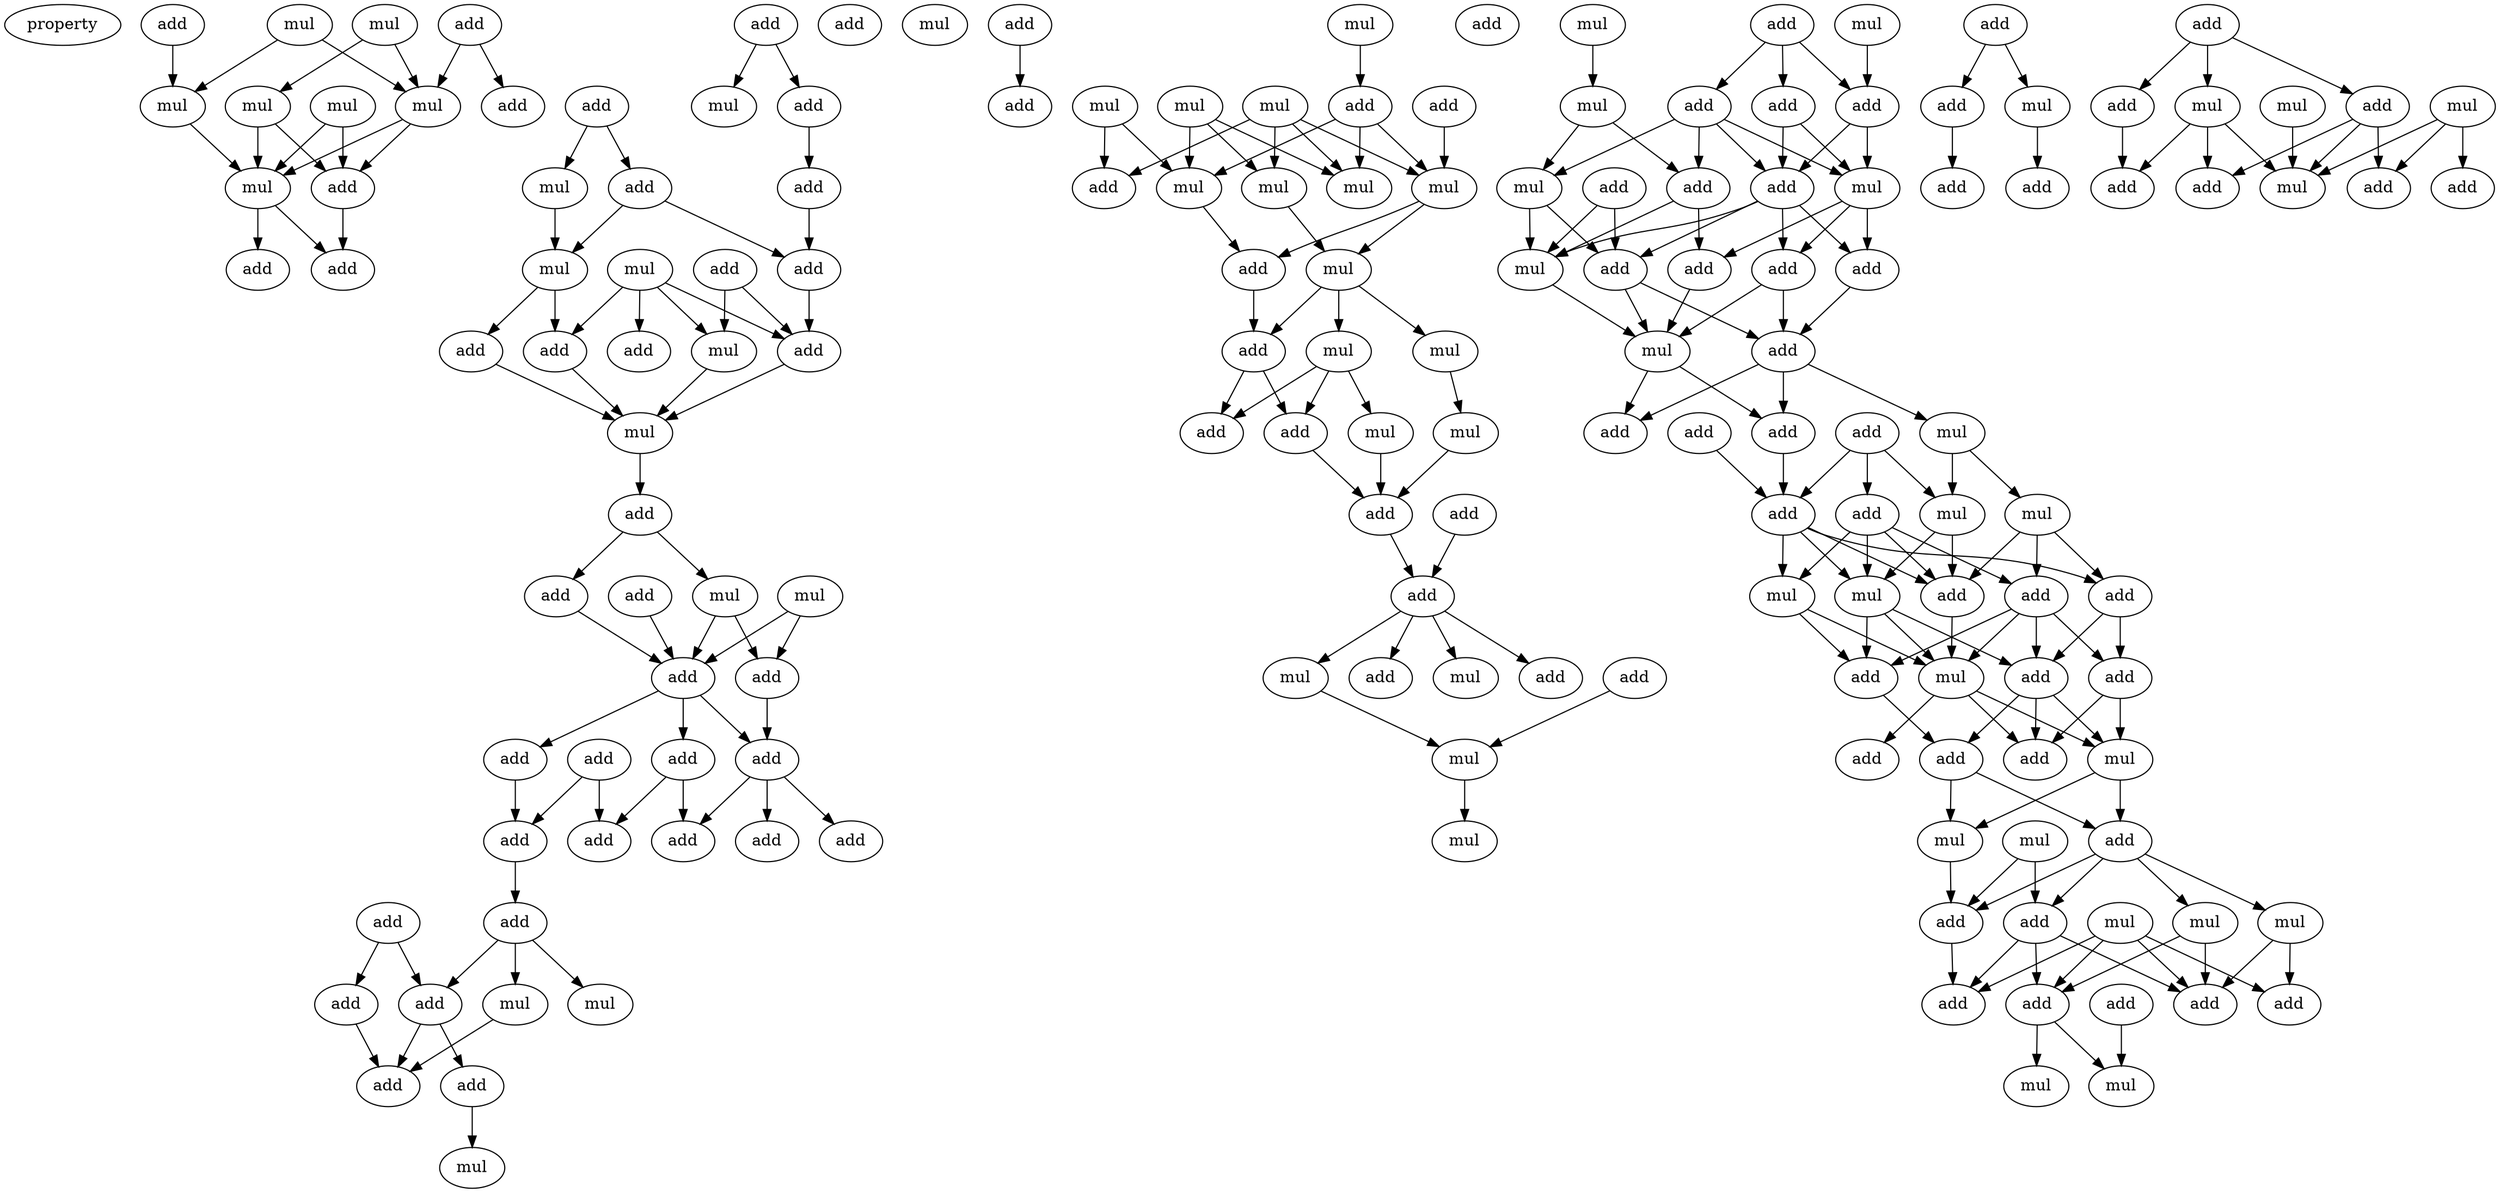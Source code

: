 digraph {
    node [fontcolor=black]
    property [mul=2,lf=1.8]
    0 [ label = mul ];
    1 [ label = mul ];
    2 [ label = add ];
    3 [ label = add ];
    4 [ label = mul ];
    5 [ label = mul ];
    6 [ label = add ];
    7 [ label = mul ];
    8 [ label = mul ];
    9 [ label = mul ];
    10 [ label = add ];
    11 [ label = add ];
    12 [ label = add ];
    13 [ label = add ];
    14 [ label = add ];
    15 [ label = add ];
    16 [ label = mul ];
    17 [ label = add ];
    18 [ label = mul ];
    19 [ label = add ];
    20 [ label = add ];
    21 [ label = mul ];
    22 [ label = mul ];
    23 [ label = add ];
    24 [ label = add ];
    25 [ label = add ];
    26 [ label = mul ];
    27 [ label = add ];
    28 [ label = add ];
    29 [ label = add ];
    30 [ label = mul ];
    31 [ label = add ];
    32 [ label = add ];
    33 [ label = add ];
    34 [ label = mul ];
    35 [ label = mul ];
    36 [ label = add ];
    37 [ label = add ];
    38 [ label = mul ];
    39 [ label = add ];
    40 [ label = add ];
    41 [ label = add ];
    42 [ label = add ];
    43 [ label = add ];
    44 [ label = add ];
    45 [ label = add ];
    46 [ label = add ];
    47 [ label = add ];
    48 [ label = add ];
    49 [ label = add ];
    50 [ label = add ];
    51 [ label = add ];
    52 [ label = mul ];
    53 [ label = mul ];
    54 [ label = add ];
    55 [ label = add ];
    56 [ label = add ];
    57 [ label = mul ];
    58 [ label = add ];
    59 [ label = mul ];
    60 [ label = mul ];
    61 [ label = mul ];
    62 [ label = add ];
    63 [ label = mul ];
    64 [ label = add ];
    65 [ label = add ];
    66 [ label = mul ];
    67 [ label = mul ];
    68 [ label = mul ];
    69 [ label = mul ];
    70 [ label = mul ];
    71 [ label = add ];
    72 [ label = mul ];
    73 [ label = mul ];
    74 [ label = add ];
    75 [ label = mul ];
    76 [ label = mul ];
    77 [ label = add ];
    78 [ label = add ];
    79 [ label = add ];
    80 [ label = add ];
    81 [ label = add ];
    82 [ label = mul ];
    83 [ label = add ];
    84 [ label = add ];
    85 [ label = add ];
    86 [ label = mul ];
    87 [ label = mul ];
    88 [ label = mul ];
    89 [ label = add ];
    90 [ label = add ];
    91 [ label = mul ];
    92 [ label = mul ];
    93 [ label = add ];
    94 [ label = add ];
    95 [ label = add ];
    96 [ label = mul ];
    97 [ label = mul ];
    98 [ label = add ];
    99 [ label = add ];
    100 [ label = mul ];
    101 [ label = add ];
    102 [ label = add ];
    103 [ label = add ];
    104 [ label = add ];
    105 [ label = mul ];
    106 [ label = add ];
    107 [ label = mul ];
    108 [ label = add ];
    109 [ label = mul ];
    110 [ label = add ];
    111 [ label = add ];
    112 [ label = add ];
    113 [ label = add ];
    114 [ label = add ];
    115 [ label = mul ];
    116 [ label = mul ];
    117 [ label = add ];
    118 [ label = add ];
    119 [ label = mul ];
    120 [ label = mul ];
    121 [ label = add ];
    122 [ label = add ];
    123 [ label = add ];
    124 [ label = add ];
    125 [ label = add ];
    126 [ label = mul ];
    127 [ label = add ];
    128 [ label = add ];
    129 [ label = mul ];
    130 [ label = add ];
    131 [ label = mul ];
    132 [ label = add ];
    133 [ label = mul ];
    134 [ label = mul ];
    135 [ label = add ];
    136 [ label = mul ];
    137 [ label = add ];
    138 [ label = mul ];
    139 [ label = add ];
    140 [ label = add ];
    141 [ label = add ];
    142 [ label = add ];
    143 [ label = add ];
    144 [ label = mul ];
    145 [ label = mul ];
    146 [ label = add ];
    147 [ label = add ];
    148 [ label = mul ];
    149 [ label = add ];
    150 [ label = add ];
    151 [ label = add ];
    152 [ label = mul ];
    153 [ label = add ];
    154 [ label = mul ];
    155 [ label = add ];
    156 [ label = mul ];
    157 [ label = add ];
    158 [ label = add ];
    159 [ label = mul ];
    160 [ label = add ];
    161 [ label = add ];
    0 -> 4 [ name = 0 ];
    0 -> 7 [ name = 1 ];
    1 -> 4 [ name = 2 ];
    1 -> 8 [ name = 3 ];
    2 -> 4 [ name = 4 ];
    2 -> 6 [ name = 5 ];
    3 -> 7 [ name = 6 ];
    4 -> 9 [ name = 7 ];
    4 -> 10 [ name = 8 ];
    5 -> 9 [ name = 9 ];
    5 -> 10 [ name = 10 ];
    7 -> 9 [ name = 11 ];
    8 -> 9 [ name = 12 ];
    8 -> 10 [ name = 13 ];
    9 -> 11 [ name = 14 ];
    9 -> 12 [ name = 15 ];
    10 -> 11 [ name = 16 ];
    13 -> 15 [ name = 17 ];
    13 -> 16 [ name = 18 ];
    15 -> 20 [ name = 19 ];
    17 -> 18 [ name = 20 ];
    17 -> 19 [ name = 21 ];
    18 -> 21 [ name = 22 ];
    19 -> 21 [ name = 23 ];
    19 -> 24 [ name = 24 ];
    20 -> 24 [ name = 25 ];
    21 -> 25 [ name = 26 ];
    21 -> 29 [ name = 27 ];
    22 -> 26 [ name = 28 ];
    22 -> 27 [ name = 29 ];
    22 -> 28 [ name = 30 ];
    22 -> 29 [ name = 31 ];
    23 -> 26 [ name = 32 ];
    23 -> 27 [ name = 33 ];
    24 -> 27 [ name = 34 ];
    25 -> 30 [ name = 35 ];
    26 -> 30 [ name = 36 ];
    27 -> 30 [ name = 37 ];
    29 -> 30 [ name = 38 ];
    30 -> 31 [ name = 39 ];
    31 -> 32 [ name = 40 ];
    31 -> 34 [ name = 41 ];
    32 -> 36 [ name = 42 ];
    33 -> 36 [ name = 43 ];
    34 -> 36 [ name = 44 ];
    34 -> 37 [ name = 45 ];
    35 -> 36 [ name = 46 ];
    35 -> 37 [ name = 47 ];
    36 -> 39 [ name = 48 ];
    36 -> 40 [ name = 49 ];
    36 -> 41 [ name = 50 ];
    37 -> 39 [ name = 51 ];
    39 -> 43 [ name = 52 ];
    39 -> 46 [ name = 53 ];
    39 -> 47 [ name = 54 ];
    40 -> 43 [ name = 55 ];
    40 -> 45 [ name = 56 ];
    41 -> 44 [ name = 57 ];
    42 -> 44 [ name = 58 ];
    42 -> 45 [ name = 59 ];
    44 -> 49 [ name = 60 ];
    48 -> 50 [ name = 61 ];
    48 -> 51 [ name = 62 ];
    49 -> 51 [ name = 63 ];
    49 -> 52 [ name = 64 ];
    49 -> 53 [ name = 65 ];
    50 -> 54 [ name = 66 ];
    51 -> 54 [ name = 67 ];
    51 -> 55 [ name = 68 ];
    53 -> 54 [ name = 69 ];
    55 -> 57 [ name = 70 ];
    56 -> 58 [ name = 71 ];
    59 -> 62 [ name = 72 ];
    60 -> 65 [ name = 73 ];
    60 -> 66 [ name = 74 ];
    60 -> 67 [ name = 75 ];
    60 -> 68 [ name = 76 ];
    61 -> 65 [ name = 77 ];
    61 -> 69 [ name = 78 ];
    62 -> 66 [ name = 79 ];
    62 -> 68 [ name = 80 ];
    62 -> 69 [ name = 81 ];
    63 -> 67 [ name = 82 ];
    63 -> 68 [ name = 83 ];
    63 -> 69 [ name = 84 ];
    64 -> 66 [ name = 85 ];
    66 -> 70 [ name = 86 ];
    66 -> 71 [ name = 87 ];
    67 -> 70 [ name = 88 ];
    69 -> 71 [ name = 89 ];
    70 -> 72 [ name = 90 ];
    70 -> 73 [ name = 91 ];
    70 -> 74 [ name = 92 ];
    71 -> 74 [ name = 93 ];
    72 -> 76 [ name = 94 ];
    72 -> 77 [ name = 95 ];
    72 -> 78 [ name = 96 ];
    73 -> 75 [ name = 97 ];
    74 -> 77 [ name = 98 ];
    74 -> 78 [ name = 99 ];
    75 -> 79 [ name = 100 ];
    76 -> 79 [ name = 101 ];
    77 -> 79 [ name = 102 ];
    79 -> 81 [ name = 103 ];
    80 -> 81 [ name = 104 ];
    81 -> 82 [ name = 105 ];
    81 -> 83 [ name = 106 ];
    81 -> 85 [ name = 107 ];
    81 -> 86 [ name = 108 ];
    82 -> 87 [ name = 109 ];
    84 -> 87 [ name = 110 ];
    87 -> 88 [ name = 111 ];
    90 -> 93 [ name = 112 ];
    90 -> 94 [ name = 113 ];
    90 -> 95 [ name = 114 ];
    91 -> 93 [ name = 115 ];
    92 -> 96 [ name = 116 ];
    93 -> 100 [ name = 117 ];
    93 -> 101 [ name = 118 ];
    94 -> 100 [ name = 119 ];
    94 -> 101 [ name = 120 ];
    95 -> 97 [ name = 121 ];
    95 -> 99 [ name = 122 ];
    95 -> 100 [ name = 123 ];
    95 -> 101 [ name = 124 ];
    96 -> 97 [ name = 125 ];
    96 -> 99 [ name = 126 ];
    97 -> 105 [ name = 127 ];
    97 -> 106 [ name = 128 ];
    98 -> 105 [ name = 129 ];
    98 -> 106 [ name = 130 ];
    99 -> 103 [ name = 131 ];
    99 -> 105 [ name = 132 ];
    100 -> 102 [ name = 133 ];
    100 -> 103 [ name = 134 ];
    100 -> 104 [ name = 135 ];
    101 -> 102 [ name = 136 ];
    101 -> 104 [ name = 137 ];
    101 -> 105 [ name = 138 ];
    101 -> 106 [ name = 139 ];
    102 -> 108 [ name = 140 ];
    103 -> 107 [ name = 141 ];
    104 -> 107 [ name = 142 ];
    104 -> 108 [ name = 143 ];
    105 -> 107 [ name = 144 ];
    106 -> 107 [ name = 145 ];
    106 -> 108 [ name = 146 ];
    107 -> 111 [ name = 147 ];
    107 -> 113 [ name = 148 ];
    108 -> 109 [ name = 149 ];
    108 -> 111 [ name = 150 ];
    108 -> 113 [ name = 151 ];
    109 -> 115 [ name = 152 ];
    109 -> 116 [ name = 153 ];
    110 -> 114 [ name = 154 ];
    111 -> 114 [ name = 155 ];
    112 -> 114 [ name = 156 ];
    112 -> 115 [ name = 157 ];
    112 -> 117 [ name = 158 ];
    114 -> 118 [ name = 159 ];
    114 -> 119 [ name = 160 ];
    114 -> 120 [ name = 161 ];
    114 -> 122 [ name = 162 ];
    115 -> 119 [ name = 163 ];
    115 -> 122 [ name = 164 ];
    116 -> 118 [ name = 165 ];
    116 -> 121 [ name = 166 ];
    116 -> 122 [ name = 167 ];
    117 -> 119 [ name = 168 ];
    117 -> 120 [ name = 169 ];
    117 -> 121 [ name = 170 ];
    117 -> 122 [ name = 171 ];
    118 -> 123 [ name = 172 ];
    118 -> 125 [ name = 173 ];
    119 -> 124 [ name = 174 ];
    119 -> 125 [ name = 175 ];
    119 -> 126 [ name = 176 ];
    120 -> 124 [ name = 177 ];
    120 -> 126 [ name = 178 ];
    121 -> 123 [ name = 179 ];
    121 -> 124 [ name = 180 ];
    121 -> 125 [ name = 181 ];
    121 -> 126 [ name = 182 ];
    122 -> 126 [ name = 183 ];
    123 -> 127 [ name = 184 ];
    123 -> 129 [ name = 185 ];
    124 -> 128 [ name = 186 ];
    125 -> 127 [ name = 187 ];
    125 -> 128 [ name = 188 ];
    125 -> 129 [ name = 189 ];
    126 -> 127 [ name = 190 ];
    126 -> 129 [ name = 191 ];
    126 -> 130 [ name = 192 ];
    128 -> 132 [ name = 193 ];
    128 -> 133 [ name = 194 ];
    129 -> 132 [ name = 195 ];
    129 -> 133 [ name = 196 ];
    131 -> 135 [ name = 197 ];
    131 -> 137 [ name = 198 ];
    132 -> 134 [ name = 199 ];
    132 -> 135 [ name = 200 ];
    132 -> 136 [ name = 201 ];
    132 -> 137 [ name = 202 ];
    133 -> 137 [ name = 203 ];
    134 -> 140 [ name = 204 ];
    134 -> 141 [ name = 205 ];
    135 -> 139 [ name = 206 ];
    135 -> 141 [ name = 207 ];
    135 -> 143 [ name = 208 ];
    136 -> 139 [ name = 209 ];
    136 -> 141 [ name = 210 ];
    137 -> 143 [ name = 211 ];
    138 -> 139 [ name = 212 ];
    138 -> 140 [ name = 213 ];
    138 -> 141 [ name = 214 ];
    138 -> 143 [ name = 215 ];
    139 -> 144 [ name = 216 ];
    139 -> 145 [ name = 217 ];
    142 -> 145 [ name = 218 ];
    146 -> 147 [ name = 219 ];
    146 -> 148 [ name = 220 ];
    147 -> 150 [ name = 221 ];
    148 -> 149 [ name = 222 ];
    151 -> 153 [ name = 223 ];
    151 -> 155 [ name = 224 ];
    151 -> 156 [ name = 225 ];
    152 -> 158 [ name = 226 ];
    152 -> 159 [ name = 227 ];
    152 -> 160 [ name = 228 ];
    153 -> 161 [ name = 229 ];
    154 -> 159 [ name = 230 ];
    155 -> 157 [ name = 231 ];
    155 -> 159 [ name = 232 ];
    155 -> 160 [ name = 233 ];
    156 -> 157 [ name = 234 ];
    156 -> 159 [ name = 235 ];
    156 -> 161 [ name = 236 ];
}
